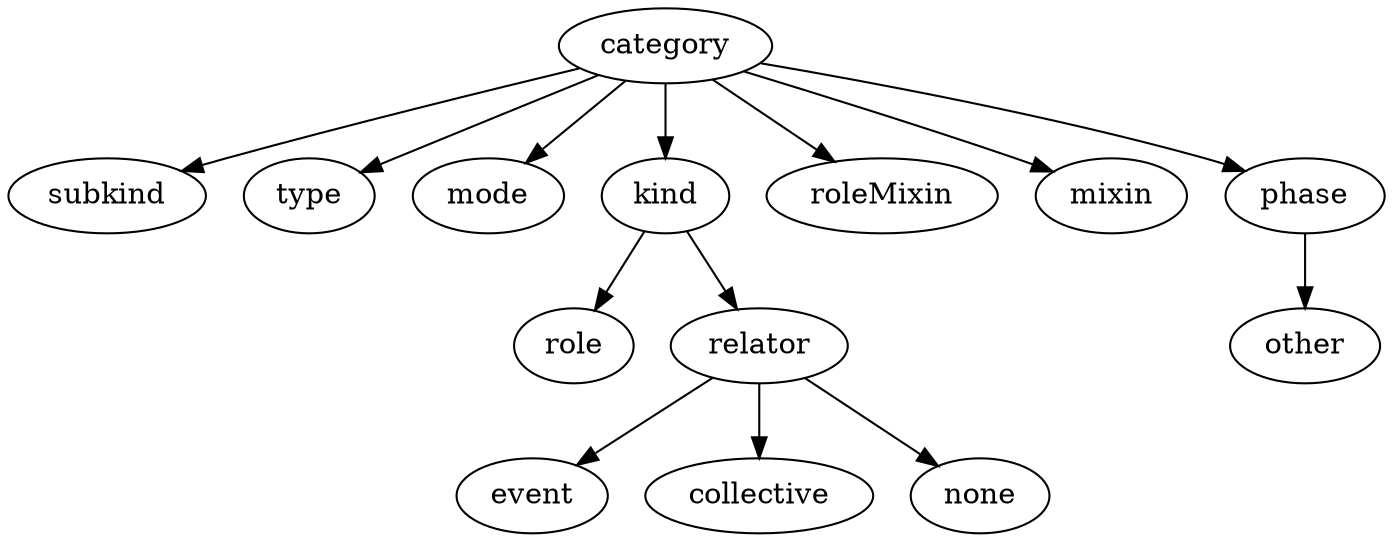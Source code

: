 strict digraph  {
category;
subkind;
type;
mode;
kind;
roleMixin;
mixin;
phase;
role;
relator;
event;
collective;
none;
other;
category -> subkind;
category -> type;
category -> mode;
category -> kind;
category -> roleMixin;
category -> mixin;
category -> phase;
kind -> role;
kind -> relator;
phase -> other;
relator -> event;
relator -> collective;
relator -> none;
}
